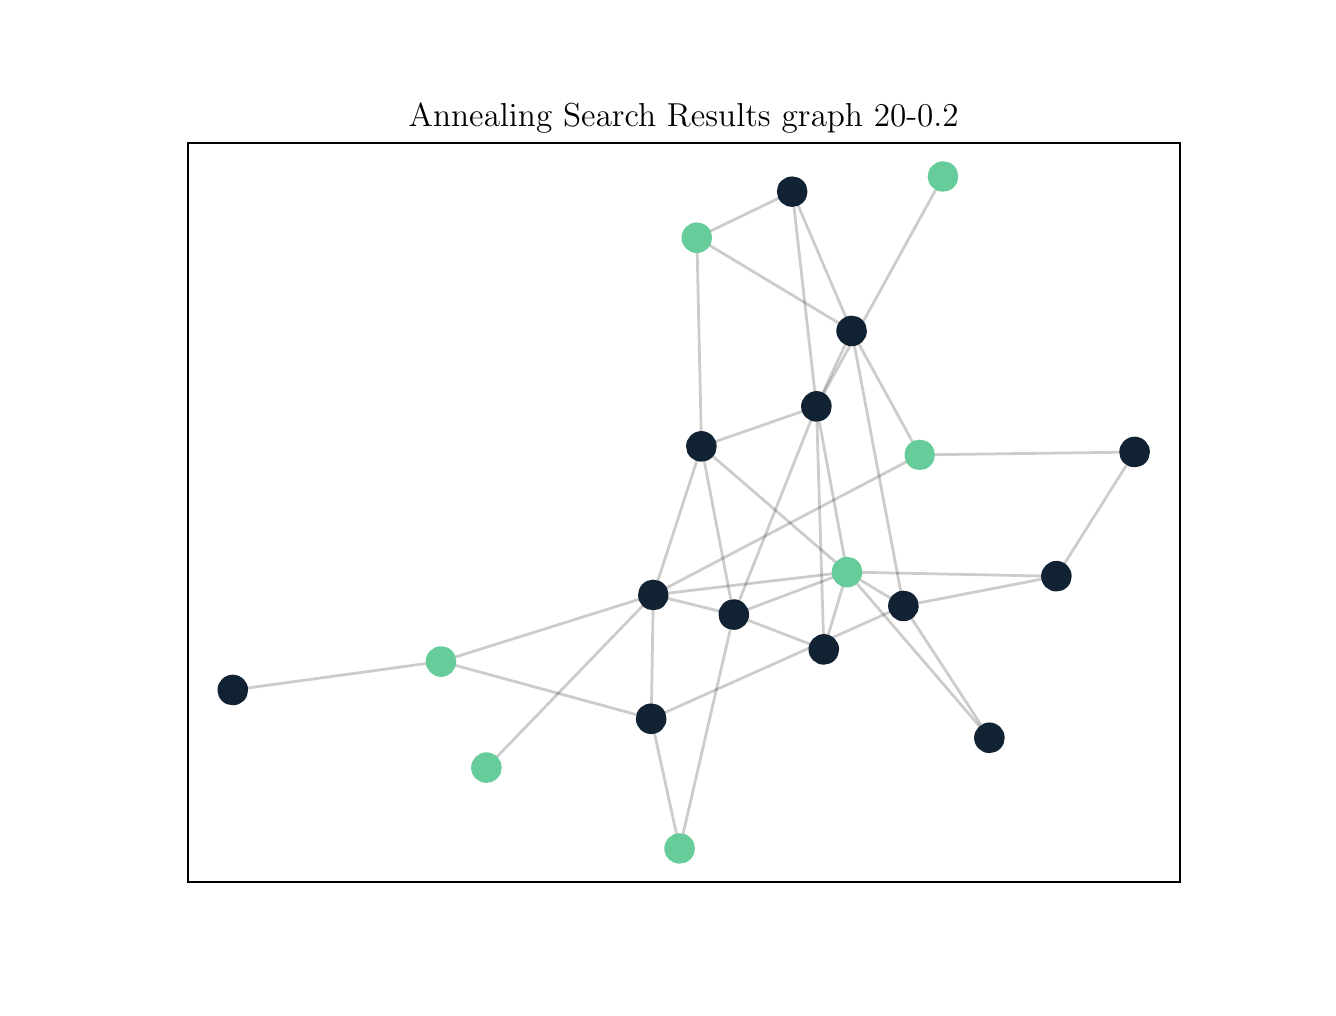 \begingroup%
\makeatletter%
\begin{pgfpicture}%
\pgfpathrectangle{\pgfpointorigin}{\pgfqpoint{6.4in}{4.8in}}%
\pgfusepath{use as bounding box, clip}%
\begin{pgfscope}%
\pgfsetbuttcap%
\pgfsetmiterjoin%
\definecolor{currentfill}{rgb}{1.0,1.0,1.0}%
\pgfsetfillcolor{currentfill}%
\pgfsetlinewidth{0.0pt}%
\definecolor{currentstroke}{rgb}{1.0,1.0,1.0}%
\pgfsetstrokecolor{currentstroke}%
\pgfsetdash{}{0pt}%
\pgfpathmoveto{\pgfqpoint{0.0in}{0.0in}}%
\pgfpathlineto{\pgfqpoint{6.4in}{0.0in}}%
\pgfpathlineto{\pgfqpoint{6.4in}{4.8in}}%
\pgfpathlineto{\pgfqpoint{0.0in}{4.8in}}%
\pgfpathclose%
\pgfusepath{fill}%
\end{pgfscope}%
\begin{pgfscope}%
\pgfsetbuttcap%
\pgfsetmiterjoin%
\definecolor{currentfill}{rgb}{1.0,1.0,1.0}%
\pgfsetfillcolor{currentfill}%
\pgfsetlinewidth{0.0pt}%
\definecolor{currentstroke}{rgb}{0.0,0.0,0.0}%
\pgfsetstrokecolor{currentstroke}%
\pgfsetstrokeopacity{0.0}%
\pgfsetdash{}{0pt}%
\pgfpathmoveto{\pgfqpoint{0.8in}{0.528in}}%
\pgfpathlineto{\pgfqpoint{5.76in}{0.528in}}%
\pgfpathlineto{\pgfqpoint{5.76in}{4.224in}}%
\pgfpathlineto{\pgfqpoint{0.8in}{4.224in}}%
\pgfpathclose%
\pgfusepath{fill}%
\end{pgfscope}%
\begin{pgfscope}%
\pgfpathrectangle{\pgfqpoint{0.8in}{0.528in}}{\pgfqpoint{4.96in}{3.696in}}%
\pgfusepath{clip}%
\pgfsetbuttcap%
\pgfsetroundjoin%
\pgfsetlinewidth{1.004pt}%
\definecolor{currentstroke}{rgb}{0.0,0.0,0.0}%
\pgfsetstrokecolor{currentstroke}%
\pgfsetstrokeopacity{0.2}%
\pgfsetdash{}{0pt}%
\pgfpathmoveto{\pgfqpoint{3.26in}{0.696in}}%
\pgfpathlineto{\pgfqpoint{3.53in}{1.865in}}%
\pgfusepath{stroke}%
\end{pgfscope}%
\begin{pgfscope}%
\pgfpathrectangle{\pgfqpoint{0.8in}{0.528in}}{\pgfqpoint{4.96in}{3.696in}}%
\pgfusepath{clip}%
\pgfsetbuttcap%
\pgfsetroundjoin%
\pgfsetlinewidth{1.004pt}%
\definecolor{currentstroke}{rgb}{0.0,0.0,0.0}%
\pgfsetstrokecolor{currentstroke}%
\pgfsetstrokeopacity{0.2}%
\pgfsetdash{}{0pt}%
\pgfpathmoveto{\pgfqpoint{3.26in}{0.696in}}%
\pgfpathlineto{\pgfqpoint{3.118in}{1.345in}}%
\pgfusepath{stroke}%
\end{pgfscope}%
\begin{pgfscope}%
\pgfpathrectangle{\pgfqpoint{0.8in}{0.528in}}{\pgfqpoint{4.96in}{3.696in}}%
\pgfusepath{clip}%
\pgfsetbuttcap%
\pgfsetroundjoin%
\pgfsetlinewidth{1.004pt}%
\definecolor{currentstroke}{rgb}{0.0,0.0,0.0}%
\pgfsetstrokecolor{currentstroke}%
\pgfsetstrokeopacity{0.2}%
\pgfsetdash{}{0pt}%
\pgfpathmoveto{\pgfqpoint{2.294in}{1.1in}}%
\pgfpathlineto{\pgfqpoint{3.128in}{1.964in}}%
\pgfusepath{stroke}%
\end{pgfscope}%
\begin{pgfscope}%
\pgfpathrectangle{\pgfqpoint{0.8in}{0.528in}}{\pgfqpoint{4.96in}{3.696in}}%
\pgfusepath{clip}%
\pgfsetbuttcap%
\pgfsetroundjoin%
\pgfsetlinewidth{1.004pt}%
\definecolor{currentstroke}{rgb}{0.0,0.0,0.0}%
\pgfsetstrokecolor{currentstroke}%
\pgfsetstrokeopacity{0.2}%
\pgfsetdash{}{0pt}%
\pgfpathmoveto{\pgfqpoint{4.379in}{1.909in}}%
\pgfpathlineto{\pgfqpoint{4.12in}{3.284in}}%
\pgfusepath{stroke}%
\end{pgfscope}%
\begin{pgfscope}%
\pgfpathrectangle{\pgfqpoint{0.8in}{0.528in}}{\pgfqpoint{4.96in}{3.696in}}%
\pgfusepath{clip}%
\pgfsetbuttcap%
\pgfsetroundjoin%
\pgfsetlinewidth{1.004pt}%
\definecolor{currentstroke}{rgb}{0.0,0.0,0.0}%
\pgfsetstrokecolor{currentstroke}%
\pgfsetstrokeopacity{0.2}%
\pgfsetdash{}{0pt}%
\pgfpathmoveto{\pgfqpoint{4.379in}{1.909in}}%
\pgfpathlineto{\pgfqpoint{4.809in}{1.249in}}%
\pgfusepath{stroke}%
\end{pgfscope}%
\begin{pgfscope}%
\pgfpathrectangle{\pgfqpoint{0.8in}{0.528in}}{\pgfqpoint{4.96in}{3.696in}}%
\pgfusepath{clip}%
\pgfsetbuttcap%
\pgfsetroundjoin%
\pgfsetlinewidth{1.004pt}%
\definecolor{currentstroke}{rgb}{0.0,0.0,0.0}%
\pgfsetstrokecolor{currentstroke}%
\pgfsetstrokeopacity{0.2}%
\pgfsetdash{}{0pt}%
\pgfpathmoveto{\pgfqpoint{4.379in}{1.909in}}%
\pgfpathlineto{\pgfqpoint{4.097in}{2.078in}}%
\pgfusepath{stroke}%
\end{pgfscope}%
\begin{pgfscope}%
\pgfpathrectangle{\pgfqpoint{0.8in}{0.528in}}{\pgfqpoint{4.96in}{3.696in}}%
\pgfusepath{clip}%
\pgfsetbuttcap%
\pgfsetroundjoin%
\pgfsetlinewidth{1.004pt}%
\definecolor{currentstroke}{rgb}{0.0,0.0,0.0}%
\pgfsetstrokecolor{currentstroke}%
\pgfsetstrokeopacity{0.2}%
\pgfsetdash{}{0pt}%
\pgfpathmoveto{\pgfqpoint{4.379in}{1.909in}}%
\pgfpathlineto{\pgfqpoint{3.118in}{1.345in}}%
\pgfusepath{stroke}%
\end{pgfscope}%
\begin{pgfscope}%
\pgfpathrectangle{\pgfqpoint{0.8in}{0.528in}}{\pgfqpoint{4.96in}{3.696in}}%
\pgfusepath{clip}%
\pgfsetbuttcap%
\pgfsetroundjoin%
\pgfsetlinewidth{1.004pt}%
\definecolor{currentstroke}{rgb}{0.0,0.0,0.0}%
\pgfsetstrokecolor{currentstroke}%
\pgfsetstrokeopacity{0.2}%
\pgfsetdash{}{0pt}%
\pgfpathmoveto{\pgfqpoint{4.379in}{1.909in}}%
\pgfpathlineto{\pgfqpoint{5.144in}{2.057in}}%
\pgfusepath{stroke}%
\end{pgfscope}%
\begin{pgfscope}%
\pgfpathrectangle{\pgfqpoint{0.8in}{0.528in}}{\pgfqpoint{4.96in}{3.696in}}%
\pgfusepath{clip}%
\pgfsetbuttcap%
\pgfsetroundjoin%
\pgfsetlinewidth{1.004pt}%
\definecolor{currentstroke}{rgb}{0.0,0.0,0.0}%
\pgfsetstrokecolor{currentstroke}%
\pgfsetstrokeopacity{0.2}%
\pgfsetdash{}{0pt}%
\pgfpathmoveto{\pgfqpoint{3.981in}{1.691in}}%
\pgfpathlineto{\pgfqpoint{3.944in}{2.906in}}%
\pgfusepath{stroke}%
\end{pgfscope}%
\begin{pgfscope}%
\pgfpathrectangle{\pgfqpoint{0.8in}{0.528in}}{\pgfqpoint{4.96in}{3.696in}}%
\pgfusepath{clip}%
\pgfsetbuttcap%
\pgfsetroundjoin%
\pgfsetlinewidth{1.004pt}%
\definecolor{currentstroke}{rgb}{0.0,0.0,0.0}%
\pgfsetstrokecolor{currentstroke}%
\pgfsetstrokeopacity{0.2}%
\pgfsetdash{}{0pt}%
\pgfpathmoveto{\pgfqpoint{3.981in}{1.691in}}%
\pgfpathlineto{\pgfqpoint{3.53in}{1.865in}}%
\pgfusepath{stroke}%
\end{pgfscope}%
\begin{pgfscope}%
\pgfpathrectangle{\pgfqpoint{0.8in}{0.528in}}{\pgfqpoint{4.96in}{3.696in}}%
\pgfusepath{clip}%
\pgfsetbuttcap%
\pgfsetroundjoin%
\pgfsetlinewidth{1.004pt}%
\definecolor{currentstroke}{rgb}{0.0,0.0,0.0}%
\pgfsetstrokecolor{currentstroke}%
\pgfsetstrokeopacity{0.2}%
\pgfsetdash{}{0pt}%
\pgfpathmoveto{\pgfqpoint{3.981in}{1.691in}}%
\pgfpathlineto{\pgfqpoint{4.097in}{2.078in}}%
\pgfusepath{stroke}%
\end{pgfscope}%
\begin{pgfscope}%
\pgfpathrectangle{\pgfqpoint{0.8in}{0.528in}}{\pgfqpoint{4.96in}{3.696in}}%
\pgfusepath{clip}%
\pgfsetbuttcap%
\pgfsetroundjoin%
\pgfsetlinewidth{1.004pt}%
\definecolor{currentstroke}{rgb}{0.0,0.0,0.0}%
\pgfsetstrokecolor{currentstroke}%
\pgfsetstrokeopacity{0.2}%
\pgfsetdash{}{0pt}%
\pgfpathmoveto{\pgfqpoint{4.577in}{4.056in}}%
\pgfpathlineto{\pgfqpoint{3.944in}{2.906in}}%
\pgfusepath{stroke}%
\end{pgfscope}%
\begin{pgfscope}%
\pgfpathrectangle{\pgfqpoint{0.8in}{0.528in}}{\pgfqpoint{4.96in}{3.696in}}%
\pgfusepath{clip}%
\pgfsetbuttcap%
\pgfsetroundjoin%
\pgfsetlinewidth{1.004pt}%
\definecolor{currentstroke}{rgb}{0.0,0.0,0.0}%
\pgfsetstrokecolor{currentstroke}%
\pgfsetstrokeopacity{0.2}%
\pgfsetdash{}{0pt}%
\pgfpathmoveto{\pgfqpoint{4.46in}{2.664in}}%
\pgfpathlineto{\pgfqpoint{5.535in}{2.678in}}%
\pgfusepath{stroke}%
\end{pgfscope}%
\begin{pgfscope}%
\pgfpathrectangle{\pgfqpoint{0.8in}{0.528in}}{\pgfqpoint{4.96in}{3.696in}}%
\pgfusepath{clip}%
\pgfsetbuttcap%
\pgfsetroundjoin%
\pgfsetlinewidth{1.004pt}%
\definecolor{currentstroke}{rgb}{0.0,0.0,0.0}%
\pgfsetstrokecolor{currentstroke}%
\pgfsetstrokeopacity{0.2}%
\pgfsetdash{}{0pt}%
\pgfpathmoveto{\pgfqpoint{4.46in}{2.664in}}%
\pgfpathlineto{\pgfqpoint{4.12in}{3.284in}}%
\pgfusepath{stroke}%
\end{pgfscope}%
\begin{pgfscope}%
\pgfpathrectangle{\pgfqpoint{0.8in}{0.528in}}{\pgfqpoint{4.96in}{3.696in}}%
\pgfusepath{clip}%
\pgfsetbuttcap%
\pgfsetroundjoin%
\pgfsetlinewidth{1.004pt}%
\definecolor{currentstroke}{rgb}{0.0,0.0,0.0}%
\pgfsetstrokecolor{currentstroke}%
\pgfsetstrokeopacity{0.2}%
\pgfsetdash{}{0pt}%
\pgfpathmoveto{\pgfqpoint{4.46in}{2.664in}}%
\pgfpathlineto{\pgfqpoint{3.128in}{1.964in}}%
\pgfusepath{stroke}%
\end{pgfscope}%
\begin{pgfscope}%
\pgfpathrectangle{\pgfqpoint{0.8in}{0.528in}}{\pgfqpoint{4.96in}{3.696in}}%
\pgfusepath{clip}%
\pgfsetbuttcap%
\pgfsetroundjoin%
\pgfsetlinewidth{1.004pt}%
\definecolor{currentstroke}{rgb}{0.0,0.0,0.0}%
\pgfsetstrokecolor{currentstroke}%
\pgfsetstrokeopacity{0.2}%
\pgfsetdash{}{0pt}%
\pgfpathmoveto{\pgfqpoint{3.944in}{2.906in}}%
\pgfpathlineto{\pgfqpoint{3.53in}{1.865in}}%
\pgfusepath{stroke}%
\end{pgfscope}%
\begin{pgfscope}%
\pgfpathrectangle{\pgfqpoint{0.8in}{0.528in}}{\pgfqpoint{4.96in}{3.696in}}%
\pgfusepath{clip}%
\pgfsetbuttcap%
\pgfsetroundjoin%
\pgfsetlinewidth{1.004pt}%
\definecolor{currentstroke}{rgb}{0.0,0.0,0.0}%
\pgfsetstrokecolor{currentstroke}%
\pgfsetstrokeopacity{0.2}%
\pgfsetdash{}{0pt}%
\pgfpathmoveto{\pgfqpoint{3.944in}{2.906in}}%
\pgfpathlineto{\pgfqpoint{3.369in}{2.706in}}%
\pgfusepath{stroke}%
\end{pgfscope}%
\begin{pgfscope}%
\pgfpathrectangle{\pgfqpoint{0.8in}{0.528in}}{\pgfqpoint{4.96in}{3.696in}}%
\pgfusepath{clip}%
\pgfsetbuttcap%
\pgfsetroundjoin%
\pgfsetlinewidth{1.004pt}%
\definecolor{currentstroke}{rgb}{0.0,0.0,0.0}%
\pgfsetstrokecolor{currentstroke}%
\pgfsetstrokeopacity{0.2}%
\pgfsetdash{}{0pt}%
\pgfpathmoveto{\pgfqpoint{3.944in}{2.906in}}%
\pgfpathlineto{\pgfqpoint{4.12in}{3.284in}}%
\pgfusepath{stroke}%
\end{pgfscope}%
\begin{pgfscope}%
\pgfpathrectangle{\pgfqpoint{0.8in}{0.528in}}{\pgfqpoint{4.96in}{3.696in}}%
\pgfusepath{clip}%
\pgfsetbuttcap%
\pgfsetroundjoin%
\pgfsetlinewidth{1.004pt}%
\definecolor{currentstroke}{rgb}{0.0,0.0,0.0}%
\pgfsetstrokecolor{currentstroke}%
\pgfsetstrokeopacity{0.2}%
\pgfsetdash{}{0pt}%
\pgfpathmoveto{\pgfqpoint{3.944in}{2.906in}}%
\pgfpathlineto{\pgfqpoint{3.823in}{3.98in}}%
\pgfusepath{stroke}%
\end{pgfscope}%
\begin{pgfscope}%
\pgfpathrectangle{\pgfqpoint{0.8in}{0.528in}}{\pgfqpoint{4.96in}{3.696in}}%
\pgfusepath{clip}%
\pgfsetbuttcap%
\pgfsetroundjoin%
\pgfsetlinewidth{1.004pt}%
\definecolor{currentstroke}{rgb}{0.0,0.0,0.0}%
\pgfsetstrokecolor{currentstroke}%
\pgfsetstrokeopacity{0.2}%
\pgfsetdash{}{0pt}%
\pgfpathmoveto{\pgfqpoint{3.944in}{2.906in}}%
\pgfpathlineto{\pgfqpoint{4.097in}{2.078in}}%
\pgfusepath{stroke}%
\end{pgfscope}%
\begin{pgfscope}%
\pgfpathrectangle{\pgfqpoint{0.8in}{0.528in}}{\pgfqpoint{4.96in}{3.696in}}%
\pgfusepath{clip}%
\pgfsetbuttcap%
\pgfsetroundjoin%
\pgfsetlinewidth{1.004pt}%
\definecolor{currentstroke}{rgb}{0.0,0.0,0.0}%
\pgfsetstrokecolor{currentstroke}%
\pgfsetstrokeopacity{0.2}%
\pgfsetdash{}{0pt}%
\pgfpathmoveto{\pgfqpoint{5.535in}{2.678in}}%
\pgfpathlineto{\pgfqpoint{5.144in}{2.057in}}%
\pgfusepath{stroke}%
\end{pgfscope}%
\begin{pgfscope}%
\pgfpathrectangle{\pgfqpoint{0.8in}{0.528in}}{\pgfqpoint{4.96in}{3.696in}}%
\pgfusepath{clip}%
\pgfsetbuttcap%
\pgfsetroundjoin%
\pgfsetlinewidth{1.004pt}%
\definecolor{currentstroke}{rgb}{0.0,0.0,0.0}%
\pgfsetstrokecolor{currentstroke}%
\pgfsetstrokeopacity{0.2}%
\pgfsetdash{}{0pt}%
\pgfpathmoveto{\pgfqpoint{3.346in}{3.75in}}%
\pgfpathlineto{\pgfqpoint{3.369in}{2.706in}}%
\pgfusepath{stroke}%
\end{pgfscope}%
\begin{pgfscope}%
\pgfpathrectangle{\pgfqpoint{0.8in}{0.528in}}{\pgfqpoint{4.96in}{3.696in}}%
\pgfusepath{clip}%
\pgfsetbuttcap%
\pgfsetroundjoin%
\pgfsetlinewidth{1.004pt}%
\definecolor{currentstroke}{rgb}{0.0,0.0,0.0}%
\pgfsetstrokecolor{currentstroke}%
\pgfsetstrokeopacity{0.2}%
\pgfsetdash{}{0pt}%
\pgfpathmoveto{\pgfqpoint{3.346in}{3.75in}}%
\pgfpathlineto{\pgfqpoint{4.12in}{3.284in}}%
\pgfusepath{stroke}%
\end{pgfscope}%
\begin{pgfscope}%
\pgfpathrectangle{\pgfqpoint{0.8in}{0.528in}}{\pgfqpoint{4.96in}{3.696in}}%
\pgfusepath{clip}%
\pgfsetbuttcap%
\pgfsetroundjoin%
\pgfsetlinewidth{1.004pt}%
\definecolor{currentstroke}{rgb}{0.0,0.0,0.0}%
\pgfsetstrokecolor{currentstroke}%
\pgfsetstrokeopacity{0.2}%
\pgfsetdash{}{0pt}%
\pgfpathmoveto{\pgfqpoint{3.346in}{3.75in}}%
\pgfpathlineto{\pgfqpoint{3.823in}{3.98in}}%
\pgfusepath{stroke}%
\end{pgfscope}%
\begin{pgfscope}%
\pgfpathrectangle{\pgfqpoint{0.8in}{0.528in}}{\pgfqpoint{4.96in}{3.696in}}%
\pgfusepath{clip}%
\pgfsetbuttcap%
\pgfsetroundjoin%
\pgfsetlinewidth{1.004pt}%
\definecolor{currentstroke}{rgb}{0.0,0.0,0.0}%
\pgfsetstrokecolor{currentstroke}%
\pgfsetstrokeopacity{0.2}%
\pgfsetdash{}{0pt}%
\pgfpathmoveto{\pgfqpoint{3.53in}{1.865in}}%
\pgfpathlineto{\pgfqpoint{3.369in}{2.706in}}%
\pgfusepath{stroke}%
\end{pgfscope}%
\begin{pgfscope}%
\pgfpathrectangle{\pgfqpoint{0.8in}{0.528in}}{\pgfqpoint{4.96in}{3.696in}}%
\pgfusepath{clip}%
\pgfsetbuttcap%
\pgfsetroundjoin%
\pgfsetlinewidth{1.004pt}%
\definecolor{currentstroke}{rgb}{0.0,0.0,0.0}%
\pgfsetstrokecolor{currentstroke}%
\pgfsetstrokeopacity{0.2}%
\pgfsetdash{}{0pt}%
\pgfpathmoveto{\pgfqpoint{3.53in}{1.865in}}%
\pgfpathlineto{\pgfqpoint{4.097in}{2.078in}}%
\pgfusepath{stroke}%
\end{pgfscope}%
\begin{pgfscope}%
\pgfpathrectangle{\pgfqpoint{0.8in}{0.528in}}{\pgfqpoint{4.96in}{3.696in}}%
\pgfusepath{clip}%
\pgfsetbuttcap%
\pgfsetroundjoin%
\pgfsetlinewidth{1.004pt}%
\definecolor{currentstroke}{rgb}{0.0,0.0,0.0}%
\pgfsetstrokecolor{currentstroke}%
\pgfsetstrokeopacity{0.2}%
\pgfsetdash{}{0pt}%
\pgfpathmoveto{\pgfqpoint{3.53in}{1.865in}}%
\pgfpathlineto{\pgfqpoint{3.128in}{1.964in}}%
\pgfusepath{stroke}%
\end{pgfscope}%
\begin{pgfscope}%
\pgfpathrectangle{\pgfqpoint{0.8in}{0.528in}}{\pgfqpoint{4.96in}{3.696in}}%
\pgfusepath{clip}%
\pgfsetbuttcap%
\pgfsetroundjoin%
\pgfsetlinewidth{1.004pt}%
\definecolor{currentstroke}{rgb}{0.0,0.0,0.0}%
\pgfsetstrokecolor{currentstroke}%
\pgfsetstrokeopacity{0.2}%
\pgfsetdash{}{0pt}%
\pgfpathmoveto{\pgfqpoint{3.369in}{2.706in}}%
\pgfpathlineto{\pgfqpoint{4.097in}{2.078in}}%
\pgfusepath{stroke}%
\end{pgfscope}%
\begin{pgfscope}%
\pgfpathrectangle{\pgfqpoint{0.8in}{0.528in}}{\pgfqpoint{4.96in}{3.696in}}%
\pgfusepath{clip}%
\pgfsetbuttcap%
\pgfsetroundjoin%
\pgfsetlinewidth{1.004pt}%
\definecolor{currentstroke}{rgb}{0.0,0.0,0.0}%
\pgfsetstrokecolor{currentstroke}%
\pgfsetstrokeopacity{0.2}%
\pgfsetdash{}{0pt}%
\pgfpathmoveto{\pgfqpoint{3.369in}{2.706in}}%
\pgfpathlineto{\pgfqpoint{3.128in}{1.964in}}%
\pgfusepath{stroke}%
\end{pgfscope}%
\begin{pgfscope}%
\pgfpathrectangle{\pgfqpoint{0.8in}{0.528in}}{\pgfqpoint{4.96in}{3.696in}}%
\pgfusepath{clip}%
\pgfsetbuttcap%
\pgfsetroundjoin%
\pgfsetlinewidth{1.004pt}%
\definecolor{currentstroke}{rgb}{0.0,0.0,0.0}%
\pgfsetstrokecolor{currentstroke}%
\pgfsetstrokeopacity{0.2}%
\pgfsetdash{}{0pt}%
\pgfpathmoveto{\pgfqpoint{4.12in}{3.284in}}%
\pgfpathlineto{\pgfqpoint{3.823in}{3.98in}}%
\pgfusepath{stroke}%
\end{pgfscope}%
\begin{pgfscope}%
\pgfpathrectangle{\pgfqpoint{0.8in}{0.528in}}{\pgfqpoint{4.96in}{3.696in}}%
\pgfusepath{clip}%
\pgfsetbuttcap%
\pgfsetroundjoin%
\pgfsetlinewidth{1.004pt}%
\definecolor{currentstroke}{rgb}{0.0,0.0,0.0}%
\pgfsetstrokecolor{currentstroke}%
\pgfsetstrokeopacity{0.2}%
\pgfsetdash{}{0pt}%
\pgfpathmoveto{\pgfqpoint{1.025in}{1.488in}}%
\pgfpathlineto{\pgfqpoint{2.067in}{1.631in}}%
\pgfusepath{stroke}%
\end{pgfscope}%
\begin{pgfscope}%
\pgfpathrectangle{\pgfqpoint{0.8in}{0.528in}}{\pgfqpoint{4.96in}{3.696in}}%
\pgfusepath{clip}%
\pgfsetbuttcap%
\pgfsetroundjoin%
\pgfsetlinewidth{1.004pt}%
\definecolor{currentstroke}{rgb}{0.0,0.0,0.0}%
\pgfsetstrokecolor{currentstroke}%
\pgfsetstrokeopacity{0.2}%
\pgfsetdash{}{0pt}%
\pgfpathmoveto{\pgfqpoint{4.809in}{1.249in}}%
\pgfpathlineto{\pgfqpoint{4.097in}{2.078in}}%
\pgfusepath{stroke}%
\end{pgfscope}%
\begin{pgfscope}%
\pgfpathrectangle{\pgfqpoint{0.8in}{0.528in}}{\pgfqpoint{4.96in}{3.696in}}%
\pgfusepath{clip}%
\pgfsetbuttcap%
\pgfsetroundjoin%
\pgfsetlinewidth{1.004pt}%
\definecolor{currentstroke}{rgb}{0.0,0.0,0.0}%
\pgfsetstrokecolor{currentstroke}%
\pgfsetstrokeopacity{0.2}%
\pgfsetdash{}{0pt}%
\pgfpathmoveto{\pgfqpoint{4.097in}{2.078in}}%
\pgfpathlineto{\pgfqpoint{5.144in}{2.057in}}%
\pgfusepath{stroke}%
\end{pgfscope}%
\begin{pgfscope}%
\pgfpathrectangle{\pgfqpoint{0.8in}{0.528in}}{\pgfqpoint{4.96in}{3.696in}}%
\pgfusepath{clip}%
\pgfsetbuttcap%
\pgfsetroundjoin%
\pgfsetlinewidth{1.004pt}%
\definecolor{currentstroke}{rgb}{0.0,0.0,0.0}%
\pgfsetstrokecolor{currentstroke}%
\pgfsetstrokeopacity{0.2}%
\pgfsetdash{}{0pt}%
\pgfpathmoveto{\pgfqpoint{4.097in}{2.078in}}%
\pgfpathlineto{\pgfqpoint{3.128in}{1.964in}}%
\pgfusepath{stroke}%
\end{pgfscope}%
\begin{pgfscope}%
\pgfpathrectangle{\pgfqpoint{0.8in}{0.528in}}{\pgfqpoint{4.96in}{3.696in}}%
\pgfusepath{clip}%
\pgfsetbuttcap%
\pgfsetroundjoin%
\pgfsetlinewidth{1.004pt}%
\definecolor{currentstroke}{rgb}{0.0,0.0,0.0}%
\pgfsetstrokecolor{currentstroke}%
\pgfsetstrokeopacity{0.2}%
\pgfsetdash{}{0pt}%
\pgfpathmoveto{\pgfqpoint{2.067in}{1.631in}}%
\pgfpathlineto{\pgfqpoint{3.118in}{1.345in}}%
\pgfusepath{stroke}%
\end{pgfscope}%
\begin{pgfscope}%
\pgfpathrectangle{\pgfqpoint{0.8in}{0.528in}}{\pgfqpoint{4.96in}{3.696in}}%
\pgfusepath{clip}%
\pgfsetbuttcap%
\pgfsetroundjoin%
\pgfsetlinewidth{1.004pt}%
\definecolor{currentstroke}{rgb}{0.0,0.0,0.0}%
\pgfsetstrokecolor{currentstroke}%
\pgfsetstrokeopacity{0.2}%
\pgfsetdash{}{0pt}%
\pgfpathmoveto{\pgfqpoint{2.067in}{1.631in}}%
\pgfpathlineto{\pgfqpoint{3.128in}{1.964in}}%
\pgfusepath{stroke}%
\end{pgfscope}%
\begin{pgfscope}%
\pgfpathrectangle{\pgfqpoint{0.8in}{0.528in}}{\pgfqpoint{4.96in}{3.696in}}%
\pgfusepath{clip}%
\pgfsetbuttcap%
\pgfsetroundjoin%
\pgfsetlinewidth{1.004pt}%
\definecolor{currentstroke}{rgb}{0.0,0.0,0.0}%
\pgfsetstrokecolor{currentstroke}%
\pgfsetstrokeopacity{0.2}%
\pgfsetdash{}{0pt}%
\pgfpathmoveto{\pgfqpoint{3.118in}{1.345in}}%
\pgfpathlineto{\pgfqpoint{3.128in}{1.964in}}%
\pgfusepath{stroke}%
\end{pgfscope}%
\begin{pgfscope}%
\pgfpathrectangle{\pgfqpoint{0.8in}{0.528in}}{\pgfqpoint{4.96in}{3.696in}}%
\pgfusepath{clip}%
\pgfsetbuttcap%
\pgfsetroundjoin%
\definecolor{currentfill}{rgb}{0.4,0.8,0.6}%
\pgfsetfillcolor{currentfill}%
\pgfsetlinewidth{1.004pt}%
\definecolor{currentstroke}{rgb}{0.4,0.8,0.6}%
\pgfsetstrokecolor{currentstroke}%
\pgfsetdash{}{0pt}%
\pgfpathmoveto{\pgfqpoint{3.26in}{0.627in}}%
\pgfpathcurveto{\pgfqpoint{3.278in}{0.627in}}{\pgfqpoint{3.296in}{0.634in}}{\pgfqpoint{3.309in}{0.647in}}%
\pgfpathcurveto{\pgfqpoint{3.322in}{0.66in}}{\pgfqpoint{3.329in}{0.678in}}{\pgfqpoint{3.329in}{0.696in}}%
\pgfpathcurveto{\pgfqpoint{3.329in}{0.714in}}{\pgfqpoint{3.322in}{0.732in}}{\pgfqpoint{3.309in}{0.745in}}%
\pgfpathcurveto{\pgfqpoint{3.296in}{0.758in}}{\pgfqpoint{3.278in}{0.765in}}{\pgfqpoint{3.26in}{0.765in}}%
\pgfpathcurveto{\pgfqpoint{3.241in}{0.765in}}{\pgfqpoint{3.224in}{0.758in}}{\pgfqpoint{3.211in}{0.745in}}%
\pgfpathcurveto{\pgfqpoint{3.198in}{0.732in}}{\pgfqpoint{3.19in}{0.714in}}{\pgfqpoint{3.19in}{0.696in}}%
\pgfpathcurveto{\pgfqpoint{3.19in}{0.678in}}{\pgfqpoint{3.198in}{0.66in}}{\pgfqpoint{3.211in}{0.647in}}%
\pgfpathcurveto{\pgfqpoint{3.224in}{0.634in}}{\pgfqpoint{3.241in}{0.627in}}{\pgfqpoint{3.26in}{0.627in}}%
\pgfpathclose%
\pgfusepath{stroke,fill}%
\end{pgfscope}%
\begin{pgfscope}%
\pgfpathrectangle{\pgfqpoint{0.8in}{0.528in}}{\pgfqpoint{4.96in}{3.696in}}%
\pgfusepath{clip}%
\pgfsetbuttcap%
\pgfsetroundjoin%
\definecolor{currentfill}{rgb}{0.4,0.8,0.6}%
\pgfsetfillcolor{currentfill}%
\pgfsetlinewidth{1.004pt}%
\definecolor{currentstroke}{rgb}{0.4,0.8,0.6}%
\pgfsetstrokecolor{currentstroke}%
\pgfsetdash{}{0pt}%
\pgfpathmoveto{\pgfqpoint{2.294in}{1.031in}}%
\pgfpathcurveto{\pgfqpoint{2.312in}{1.031in}}{\pgfqpoint{2.33in}{1.038in}}{\pgfqpoint{2.343in}{1.051in}}%
\pgfpathcurveto{\pgfqpoint{2.356in}{1.064in}}{\pgfqpoint{2.363in}{1.082in}}{\pgfqpoint{2.363in}{1.1in}}%
\pgfpathcurveto{\pgfqpoint{2.363in}{1.119in}}{\pgfqpoint{2.356in}{1.136in}}{\pgfqpoint{2.343in}{1.149in}}%
\pgfpathcurveto{\pgfqpoint{2.33in}{1.162in}}{\pgfqpoint{2.312in}{1.17in}}{\pgfqpoint{2.294in}{1.17in}}%
\pgfpathcurveto{\pgfqpoint{2.275in}{1.17in}}{\pgfqpoint{2.258in}{1.162in}}{\pgfqpoint{2.245in}{1.149in}}%
\pgfpathcurveto{\pgfqpoint{2.232in}{1.136in}}{\pgfqpoint{2.224in}{1.119in}}{\pgfqpoint{2.224in}{1.1in}}%
\pgfpathcurveto{\pgfqpoint{2.224in}{1.082in}}{\pgfqpoint{2.232in}{1.064in}}{\pgfqpoint{2.245in}{1.051in}}%
\pgfpathcurveto{\pgfqpoint{2.258in}{1.038in}}{\pgfqpoint{2.275in}{1.031in}}{\pgfqpoint{2.294in}{1.031in}}%
\pgfpathclose%
\pgfusepath{stroke,fill}%
\end{pgfscope}%
\begin{pgfscope}%
\pgfpathrectangle{\pgfqpoint{0.8in}{0.528in}}{\pgfqpoint{4.96in}{3.696in}}%
\pgfusepath{clip}%
\pgfsetbuttcap%
\pgfsetroundjoin%
\definecolor{currentfill}{rgb}{0.067,0.133,0.2}%
\pgfsetfillcolor{currentfill}%
\pgfsetlinewidth{1.004pt}%
\definecolor{currentstroke}{rgb}{0.067,0.133,0.2}%
\pgfsetstrokecolor{currentstroke}%
\pgfsetdash{}{0pt}%
\pgfpathmoveto{\pgfqpoint{4.379in}{1.839in}}%
\pgfpathcurveto{\pgfqpoint{4.397in}{1.839in}}{\pgfqpoint{4.415in}{1.847in}}{\pgfqpoint{4.428in}{1.86in}}%
\pgfpathcurveto{\pgfqpoint{4.441in}{1.873in}}{\pgfqpoint{4.448in}{1.89in}}{\pgfqpoint{4.448in}{1.909in}}%
\pgfpathcurveto{\pgfqpoint{4.448in}{1.927in}}{\pgfqpoint{4.441in}{1.945in}}{\pgfqpoint{4.428in}{1.958in}}%
\pgfpathcurveto{\pgfqpoint{4.415in}{1.971in}}{\pgfqpoint{4.397in}{1.978in}}{\pgfqpoint{4.379in}{1.978in}}%
\pgfpathcurveto{\pgfqpoint{4.36in}{1.978in}}{\pgfqpoint{4.343in}{1.971in}}{\pgfqpoint{4.33in}{1.958in}}%
\pgfpathcurveto{\pgfqpoint{4.317in}{1.945in}}{\pgfqpoint{4.309in}{1.927in}}{\pgfqpoint{4.309in}{1.909in}}%
\pgfpathcurveto{\pgfqpoint{4.309in}{1.89in}}{\pgfqpoint{4.317in}{1.873in}}{\pgfqpoint{4.33in}{1.86in}}%
\pgfpathcurveto{\pgfqpoint{4.343in}{1.847in}}{\pgfqpoint{4.36in}{1.839in}}{\pgfqpoint{4.379in}{1.839in}}%
\pgfpathclose%
\pgfusepath{stroke,fill}%
\end{pgfscope}%
\begin{pgfscope}%
\pgfpathrectangle{\pgfqpoint{0.8in}{0.528in}}{\pgfqpoint{4.96in}{3.696in}}%
\pgfusepath{clip}%
\pgfsetbuttcap%
\pgfsetroundjoin%
\definecolor{currentfill}{rgb}{0.067,0.133,0.2}%
\pgfsetfillcolor{currentfill}%
\pgfsetlinewidth{1.004pt}%
\definecolor{currentstroke}{rgb}{0.067,0.133,0.2}%
\pgfsetstrokecolor{currentstroke}%
\pgfsetdash{}{0pt}%
\pgfpathmoveto{\pgfqpoint{3.981in}{1.622in}}%
\pgfpathcurveto{\pgfqpoint{3.999in}{1.622in}}{\pgfqpoint{4.017in}{1.629in}}{\pgfqpoint{4.03in}{1.642in}}%
\pgfpathcurveto{\pgfqpoint{4.043in}{1.655in}}{\pgfqpoint{4.05in}{1.673in}}{\pgfqpoint{4.05in}{1.691in}}%
\pgfpathcurveto{\pgfqpoint{4.05in}{1.71in}}{\pgfqpoint{4.043in}{1.727in}}{\pgfqpoint{4.03in}{1.74in}}%
\pgfpathcurveto{\pgfqpoint{4.017in}{1.753in}}{\pgfqpoint{3.999in}{1.761in}}{\pgfqpoint{3.981in}{1.761in}}%
\pgfpathcurveto{\pgfqpoint{3.962in}{1.761in}}{\pgfqpoint{3.945in}{1.753in}}{\pgfqpoint{3.932in}{1.74in}}%
\pgfpathcurveto{\pgfqpoint{3.919in}{1.727in}}{\pgfqpoint{3.911in}{1.71in}}{\pgfqpoint{3.911in}{1.691in}}%
\pgfpathcurveto{\pgfqpoint{3.911in}{1.673in}}{\pgfqpoint{3.919in}{1.655in}}{\pgfqpoint{3.932in}{1.642in}}%
\pgfpathcurveto{\pgfqpoint{3.945in}{1.629in}}{\pgfqpoint{3.962in}{1.622in}}{\pgfqpoint{3.981in}{1.622in}}%
\pgfpathclose%
\pgfusepath{stroke,fill}%
\end{pgfscope}%
\begin{pgfscope}%
\pgfpathrectangle{\pgfqpoint{0.8in}{0.528in}}{\pgfqpoint{4.96in}{3.696in}}%
\pgfusepath{clip}%
\pgfsetbuttcap%
\pgfsetroundjoin%
\definecolor{currentfill}{rgb}{0.4,0.8,0.6}%
\pgfsetfillcolor{currentfill}%
\pgfsetlinewidth{1.004pt}%
\definecolor{currentstroke}{rgb}{0.4,0.8,0.6}%
\pgfsetstrokecolor{currentstroke}%
\pgfsetdash{}{0pt}%
\pgfpathmoveto{\pgfqpoint{4.577in}{3.987in}}%
\pgfpathcurveto{\pgfqpoint{4.595in}{3.987in}}{\pgfqpoint{4.613in}{3.994in}}{\pgfqpoint{4.626in}{4.007in}}%
\pgfpathcurveto{\pgfqpoint{4.639in}{4.02in}}{\pgfqpoint{4.646in}{4.038in}}{\pgfqpoint{4.646in}{4.056in}}%
\pgfpathcurveto{\pgfqpoint{4.646in}{4.074in}}{\pgfqpoint{4.639in}{4.092in}}{\pgfqpoint{4.626in}{4.105in}}%
\pgfpathcurveto{\pgfqpoint{4.613in}{4.118in}}{\pgfqpoint{4.595in}{4.125in}}{\pgfqpoint{4.577in}{4.125in}}%
\pgfpathcurveto{\pgfqpoint{4.558in}{4.125in}}{\pgfqpoint{4.541in}{4.118in}}{\pgfqpoint{4.528in}{4.105in}}%
\pgfpathcurveto{\pgfqpoint{4.514in}{4.092in}}{\pgfqpoint{4.507in}{4.074in}}{\pgfqpoint{4.507in}{4.056in}}%
\pgfpathcurveto{\pgfqpoint{4.507in}{4.038in}}{\pgfqpoint{4.514in}{4.02in}}{\pgfqpoint{4.528in}{4.007in}}%
\pgfpathcurveto{\pgfqpoint{4.541in}{3.994in}}{\pgfqpoint{4.558in}{3.987in}}{\pgfqpoint{4.577in}{3.987in}}%
\pgfpathclose%
\pgfusepath{stroke,fill}%
\end{pgfscope}%
\begin{pgfscope}%
\pgfpathrectangle{\pgfqpoint{0.8in}{0.528in}}{\pgfqpoint{4.96in}{3.696in}}%
\pgfusepath{clip}%
\pgfsetbuttcap%
\pgfsetroundjoin%
\definecolor{currentfill}{rgb}{0.4,0.8,0.6}%
\pgfsetfillcolor{currentfill}%
\pgfsetlinewidth{1.004pt}%
\definecolor{currentstroke}{rgb}{0.4,0.8,0.6}%
\pgfsetstrokecolor{currentstroke}%
\pgfsetdash{}{0pt}%
\pgfpathmoveto{\pgfqpoint{4.46in}{2.595in}}%
\pgfpathcurveto{\pgfqpoint{4.478in}{2.595in}}{\pgfqpoint{4.496in}{2.602in}}{\pgfqpoint{4.509in}{2.615in}}%
\pgfpathcurveto{\pgfqpoint{4.522in}{2.628in}}{\pgfqpoint{4.529in}{2.646in}}{\pgfqpoint{4.529in}{2.664in}}%
\pgfpathcurveto{\pgfqpoint{4.529in}{2.682in}}{\pgfqpoint{4.522in}{2.7in}}{\pgfqpoint{4.509in}{2.713in}}%
\pgfpathcurveto{\pgfqpoint{4.496in}{2.726in}}{\pgfqpoint{4.478in}{2.733in}}{\pgfqpoint{4.46in}{2.733in}}%
\pgfpathcurveto{\pgfqpoint{4.442in}{2.733in}}{\pgfqpoint{4.424in}{2.726in}}{\pgfqpoint{4.411in}{2.713in}}%
\pgfpathcurveto{\pgfqpoint{4.398in}{2.7in}}{\pgfqpoint{4.391in}{2.682in}}{\pgfqpoint{4.391in}{2.664in}}%
\pgfpathcurveto{\pgfqpoint{4.391in}{2.646in}}{\pgfqpoint{4.398in}{2.628in}}{\pgfqpoint{4.411in}{2.615in}}%
\pgfpathcurveto{\pgfqpoint{4.424in}{2.602in}}{\pgfqpoint{4.442in}{2.595in}}{\pgfqpoint{4.46in}{2.595in}}%
\pgfpathclose%
\pgfusepath{stroke,fill}%
\end{pgfscope}%
\begin{pgfscope}%
\pgfpathrectangle{\pgfqpoint{0.8in}{0.528in}}{\pgfqpoint{4.96in}{3.696in}}%
\pgfusepath{clip}%
\pgfsetbuttcap%
\pgfsetroundjoin%
\definecolor{currentfill}{rgb}{0.067,0.133,0.2}%
\pgfsetfillcolor{currentfill}%
\pgfsetlinewidth{1.004pt}%
\definecolor{currentstroke}{rgb}{0.067,0.133,0.2}%
\pgfsetstrokecolor{currentstroke}%
\pgfsetdash{}{0pt}%
\pgfpathmoveto{\pgfqpoint{3.944in}{2.837in}}%
\pgfpathcurveto{\pgfqpoint{3.962in}{2.837in}}{\pgfqpoint{3.98in}{2.844in}}{\pgfqpoint{3.993in}{2.857in}}%
\pgfpathcurveto{\pgfqpoint{4.006in}{2.87in}}{\pgfqpoint{4.013in}{2.888in}}{\pgfqpoint{4.013in}{2.906in}}%
\pgfpathcurveto{\pgfqpoint{4.013in}{2.925in}}{\pgfqpoint{4.006in}{2.942in}}{\pgfqpoint{3.993in}{2.955in}}%
\pgfpathcurveto{\pgfqpoint{3.98in}{2.968in}}{\pgfqpoint{3.962in}{2.976in}}{\pgfqpoint{3.944in}{2.976in}}%
\pgfpathcurveto{\pgfqpoint{3.925in}{2.976in}}{\pgfqpoint{3.908in}{2.968in}}{\pgfqpoint{3.895in}{2.955in}}%
\pgfpathcurveto{\pgfqpoint{3.882in}{2.942in}}{\pgfqpoint{3.874in}{2.925in}}{\pgfqpoint{3.874in}{2.906in}}%
\pgfpathcurveto{\pgfqpoint{3.874in}{2.888in}}{\pgfqpoint{3.882in}{2.87in}}{\pgfqpoint{3.895in}{2.857in}}%
\pgfpathcurveto{\pgfqpoint{3.908in}{2.844in}}{\pgfqpoint{3.925in}{2.837in}}{\pgfqpoint{3.944in}{2.837in}}%
\pgfpathclose%
\pgfusepath{stroke,fill}%
\end{pgfscope}%
\begin{pgfscope}%
\pgfpathrectangle{\pgfqpoint{0.8in}{0.528in}}{\pgfqpoint{4.96in}{3.696in}}%
\pgfusepath{clip}%
\pgfsetbuttcap%
\pgfsetroundjoin%
\definecolor{currentfill}{rgb}{0.067,0.133,0.2}%
\pgfsetfillcolor{currentfill}%
\pgfsetlinewidth{1.004pt}%
\definecolor{currentstroke}{rgb}{0.067,0.133,0.2}%
\pgfsetstrokecolor{currentstroke}%
\pgfsetdash{}{0pt}%
\pgfpathmoveto{\pgfqpoint{5.535in}{2.609in}}%
\pgfpathcurveto{\pgfqpoint{5.553in}{2.609in}}{\pgfqpoint{5.571in}{2.616in}}{\pgfqpoint{5.584in}{2.629in}}%
\pgfpathcurveto{\pgfqpoint{5.597in}{2.642in}}{\pgfqpoint{5.604in}{2.66in}}{\pgfqpoint{5.604in}{2.678in}}%
\pgfpathcurveto{\pgfqpoint{5.604in}{2.697in}}{\pgfqpoint{5.597in}{2.714in}}{\pgfqpoint{5.584in}{2.727in}}%
\pgfpathcurveto{\pgfqpoint{5.571in}{2.74in}}{\pgfqpoint{5.553in}{2.748in}}{\pgfqpoint{5.535in}{2.748in}}%
\pgfpathcurveto{\pgfqpoint{5.516in}{2.748in}}{\pgfqpoint{5.498in}{2.74in}}{\pgfqpoint{5.485in}{2.727in}}%
\pgfpathcurveto{\pgfqpoint{5.472in}{2.714in}}{\pgfqpoint{5.465in}{2.697in}}{\pgfqpoint{5.465in}{2.678in}}%
\pgfpathcurveto{\pgfqpoint{5.465in}{2.66in}}{\pgfqpoint{5.472in}{2.642in}}{\pgfqpoint{5.485in}{2.629in}}%
\pgfpathcurveto{\pgfqpoint{5.498in}{2.616in}}{\pgfqpoint{5.516in}{2.609in}}{\pgfqpoint{5.535in}{2.609in}}%
\pgfpathclose%
\pgfusepath{stroke,fill}%
\end{pgfscope}%
\begin{pgfscope}%
\pgfpathrectangle{\pgfqpoint{0.8in}{0.528in}}{\pgfqpoint{4.96in}{3.696in}}%
\pgfusepath{clip}%
\pgfsetbuttcap%
\pgfsetroundjoin%
\definecolor{currentfill}{rgb}{0.4,0.8,0.6}%
\pgfsetfillcolor{currentfill}%
\pgfsetlinewidth{1.004pt}%
\definecolor{currentstroke}{rgb}{0.4,0.8,0.6}%
\pgfsetstrokecolor{currentstroke}%
\pgfsetdash{}{0pt}%
\pgfpathmoveto{\pgfqpoint{3.346in}{3.68in}}%
\pgfpathcurveto{\pgfqpoint{3.364in}{3.68in}}{\pgfqpoint{3.382in}{3.688in}}{\pgfqpoint{3.395in}{3.701in}}%
\pgfpathcurveto{\pgfqpoint{3.408in}{3.714in}}{\pgfqpoint{3.415in}{3.732in}}{\pgfqpoint{3.415in}{3.75in}}%
\pgfpathcurveto{\pgfqpoint{3.415in}{3.768in}}{\pgfqpoint{3.408in}{3.786in}}{\pgfqpoint{3.395in}{3.799in}}%
\pgfpathcurveto{\pgfqpoint{3.382in}{3.812in}}{\pgfqpoint{3.364in}{3.819in}}{\pgfqpoint{3.346in}{3.819in}}%
\pgfpathcurveto{\pgfqpoint{3.327in}{3.819in}}{\pgfqpoint{3.31in}{3.812in}}{\pgfqpoint{3.297in}{3.799in}}%
\pgfpathcurveto{\pgfqpoint{3.284in}{3.786in}}{\pgfqpoint{3.276in}{3.768in}}{\pgfqpoint{3.276in}{3.75in}}%
\pgfpathcurveto{\pgfqpoint{3.276in}{3.732in}}{\pgfqpoint{3.284in}{3.714in}}{\pgfqpoint{3.297in}{3.701in}}%
\pgfpathcurveto{\pgfqpoint{3.31in}{3.688in}}{\pgfqpoint{3.327in}{3.68in}}{\pgfqpoint{3.346in}{3.68in}}%
\pgfpathclose%
\pgfusepath{stroke,fill}%
\end{pgfscope}%
\begin{pgfscope}%
\pgfpathrectangle{\pgfqpoint{0.8in}{0.528in}}{\pgfqpoint{4.96in}{3.696in}}%
\pgfusepath{clip}%
\pgfsetbuttcap%
\pgfsetroundjoin%
\definecolor{currentfill}{rgb}{0.067,0.133,0.2}%
\pgfsetfillcolor{currentfill}%
\pgfsetlinewidth{1.004pt}%
\definecolor{currentstroke}{rgb}{0.067,0.133,0.2}%
\pgfsetstrokecolor{currentstroke}%
\pgfsetdash{}{0pt}%
\pgfpathmoveto{\pgfqpoint{3.53in}{1.796in}}%
\pgfpathcurveto{\pgfqpoint{3.549in}{1.796in}}{\pgfqpoint{3.566in}{1.803in}}{\pgfqpoint{3.579in}{1.816in}}%
\pgfpathcurveto{\pgfqpoint{3.592in}{1.829in}}{\pgfqpoint{3.6in}{1.847in}}{\pgfqpoint{3.6in}{1.865in}}%
\pgfpathcurveto{\pgfqpoint{3.6in}{1.884in}}{\pgfqpoint{3.592in}{1.901in}}{\pgfqpoint{3.579in}{1.914in}}%
\pgfpathcurveto{\pgfqpoint{3.566in}{1.928in}}{\pgfqpoint{3.549in}{1.935in}}{\pgfqpoint{3.53in}{1.935in}}%
\pgfpathcurveto{\pgfqpoint{3.512in}{1.935in}}{\pgfqpoint{3.494in}{1.928in}}{\pgfqpoint{3.481in}{1.914in}}%
\pgfpathcurveto{\pgfqpoint{3.468in}{1.901in}}{\pgfqpoint{3.461in}{1.884in}}{\pgfqpoint{3.461in}{1.865in}}%
\pgfpathcurveto{\pgfqpoint{3.461in}{1.847in}}{\pgfqpoint{3.468in}{1.829in}}{\pgfqpoint{3.481in}{1.816in}}%
\pgfpathcurveto{\pgfqpoint{3.494in}{1.803in}}{\pgfqpoint{3.512in}{1.796in}}{\pgfqpoint{3.53in}{1.796in}}%
\pgfpathclose%
\pgfusepath{stroke,fill}%
\end{pgfscope}%
\begin{pgfscope}%
\pgfpathrectangle{\pgfqpoint{0.8in}{0.528in}}{\pgfqpoint{4.96in}{3.696in}}%
\pgfusepath{clip}%
\pgfsetbuttcap%
\pgfsetroundjoin%
\definecolor{currentfill}{rgb}{0.067,0.133,0.2}%
\pgfsetfillcolor{currentfill}%
\pgfsetlinewidth{1.004pt}%
\definecolor{currentstroke}{rgb}{0.067,0.133,0.2}%
\pgfsetstrokecolor{currentstroke}%
\pgfsetdash{}{0pt}%
\pgfpathmoveto{\pgfqpoint{3.369in}{2.637in}}%
\pgfpathcurveto{\pgfqpoint{3.387in}{2.637in}}{\pgfqpoint{3.405in}{2.644in}}{\pgfqpoint{3.418in}{2.657in}}%
\pgfpathcurveto{\pgfqpoint{3.431in}{2.67in}}{\pgfqpoint{3.438in}{2.688in}}{\pgfqpoint{3.438in}{2.706in}}%
\pgfpathcurveto{\pgfqpoint{3.438in}{2.725in}}{\pgfqpoint{3.431in}{2.742in}}{\pgfqpoint{3.418in}{2.755in}}%
\pgfpathcurveto{\pgfqpoint{3.405in}{2.768in}}{\pgfqpoint{3.387in}{2.776in}}{\pgfqpoint{3.369in}{2.776in}}%
\pgfpathcurveto{\pgfqpoint{3.35in}{2.776in}}{\pgfqpoint{3.332in}{2.768in}}{\pgfqpoint{3.319in}{2.755in}}%
\pgfpathcurveto{\pgfqpoint{3.306in}{2.742in}}{\pgfqpoint{3.299in}{2.725in}}{\pgfqpoint{3.299in}{2.706in}}%
\pgfpathcurveto{\pgfqpoint{3.299in}{2.688in}}{\pgfqpoint{3.306in}{2.67in}}{\pgfqpoint{3.319in}{2.657in}}%
\pgfpathcurveto{\pgfqpoint{3.332in}{2.644in}}{\pgfqpoint{3.35in}{2.637in}}{\pgfqpoint{3.369in}{2.637in}}%
\pgfpathclose%
\pgfusepath{stroke,fill}%
\end{pgfscope}%
\begin{pgfscope}%
\pgfpathrectangle{\pgfqpoint{0.8in}{0.528in}}{\pgfqpoint{4.96in}{3.696in}}%
\pgfusepath{clip}%
\pgfsetbuttcap%
\pgfsetroundjoin%
\definecolor{currentfill}{rgb}{0.067,0.133,0.2}%
\pgfsetfillcolor{currentfill}%
\pgfsetlinewidth{1.004pt}%
\definecolor{currentstroke}{rgb}{0.067,0.133,0.2}%
\pgfsetstrokecolor{currentstroke}%
\pgfsetdash{}{0pt}%
\pgfpathmoveto{\pgfqpoint{4.12in}{3.214in}}%
\pgfpathcurveto{\pgfqpoint{4.138in}{3.214in}}{\pgfqpoint{4.156in}{3.222in}}{\pgfqpoint{4.169in}{3.235in}}%
\pgfpathcurveto{\pgfqpoint{4.182in}{3.248in}}{\pgfqpoint{4.189in}{3.265in}}{\pgfqpoint{4.189in}{3.284in}}%
\pgfpathcurveto{\pgfqpoint{4.189in}{3.302in}}{\pgfqpoint{4.182in}{3.32in}}{\pgfqpoint{4.169in}{3.333in}}%
\pgfpathcurveto{\pgfqpoint{4.156in}{3.346in}}{\pgfqpoint{4.138in}{3.353in}}{\pgfqpoint{4.12in}{3.353in}}%
\pgfpathcurveto{\pgfqpoint{4.101in}{3.353in}}{\pgfqpoint{4.084in}{3.346in}}{\pgfqpoint{4.071in}{3.333in}}%
\pgfpathcurveto{\pgfqpoint{4.058in}{3.32in}}{\pgfqpoint{4.05in}{3.302in}}{\pgfqpoint{4.05in}{3.284in}}%
\pgfpathcurveto{\pgfqpoint{4.05in}{3.265in}}{\pgfqpoint{4.058in}{3.248in}}{\pgfqpoint{4.071in}{3.235in}}%
\pgfpathcurveto{\pgfqpoint{4.084in}{3.222in}}{\pgfqpoint{4.101in}{3.214in}}{\pgfqpoint{4.12in}{3.214in}}%
\pgfpathclose%
\pgfusepath{stroke,fill}%
\end{pgfscope}%
\begin{pgfscope}%
\pgfpathrectangle{\pgfqpoint{0.8in}{0.528in}}{\pgfqpoint{4.96in}{3.696in}}%
\pgfusepath{clip}%
\pgfsetbuttcap%
\pgfsetroundjoin%
\definecolor{currentfill}{rgb}{0.067,0.133,0.2}%
\pgfsetfillcolor{currentfill}%
\pgfsetlinewidth{1.004pt}%
\definecolor{currentstroke}{rgb}{0.067,0.133,0.2}%
\pgfsetstrokecolor{currentstroke}%
\pgfsetdash{}{0pt}%
\pgfpathmoveto{\pgfqpoint{1.025in}{1.419in}}%
\pgfpathcurveto{\pgfqpoint{1.044in}{1.419in}}{\pgfqpoint{1.062in}{1.426in}}{\pgfqpoint{1.075in}{1.439in}}%
\pgfpathcurveto{\pgfqpoint{1.088in}{1.452in}}{\pgfqpoint{1.095in}{1.47in}}{\pgfqpoint{1.095in}{1.488in}}%
\pgfpathcurveto{\pgfqpoint{1.095in}{1.507in}}{\pgfqpoint{1.088in}{1.524in}}{\pgfqpoint{1.075in}{1.537in}}%
\pgfpathcurveto{\pgfqpoint{1.062in}{1.55in}}{\pgfqpoint{1.044in}{1.558in}}{\pgfqpoint{1.025in}{1.558in}}%
\pgfpathcurveto{\pgfqpoint{1.007in}{1.558in}}{\pgfqpoint{0.989in}{1.55in}}{\pgfqpoint{0.976in}{1.537in}}%
\pgfpathcurveto{\pgfqpoint{0.963in}{1.524in}}{\pgfqpoint{0.956in}{1.507in}}{\pgfqpoint{0.956in}{1.488in}}%
\pgfpathcurveto{\pgfqpoint{0.956in}{1.47in}}{\pgfqpoint{0.963in}{1.452in}}{\pgfqpoint{0.976in}{1.439in}}%
\pgfpathcurveto{\pgfqpoint{0.989in}{1.426in}}{\pgfqpoint{1.007in}{1.419in}}{\pgfqpoint{1.025in}{1.419in}}%
\pgfpathclose%
\pgfusepath{stroke,fill}%
\end{pgfscope}%
\begin{pgfscope}%
\pgfpathrectangle{\pgfqpoint{0.8in}{0.528in}}{\pgfqpoint{4.96in}{3.696in}}%
\pgfusepath{clip}%
\pgfsetbuttcap%
\pgfsetroundjoin%
\definecolor{currentfill}{rgb}{0.067,0.133,0.2}%
\pgfsetfillcolor{currentfill}%
\pgfsetlinewidth{1.004pt}%
\definecolor{currentstroke}{rgb}{0.067,0.133,0.2}%
\pgfsetstrokecolor{currentstroke}%
\pgfsetdash{}{0pt}%
\pgfpathmoveto{\pgfqpoint{3.823in}{3.911in}}%
\pgfpathcurveto{\pgfqpoint{3.841in}{3.911in}}{\pgfqpoint{3.859in}{3.918in}}{\pgfqpoint{3.872in}{3.931in}}%
\pgfpathcurveto{\pgfqpoint{3.885in}{3.944in}}{\pgfqpoint{3.892in}{3.962in}}{\pgfqpoint{3.892in}{3.98in}}%
\pgfpathcurveto{\pgfqpoint{3.892in}{3.998in}}{\pgfqpoint{3.885in}{4.016in}}{\pgfqpoint{3.872in}{4.029in}}%
\pgfpathcurveto{\pgfqpoint{3.859in}{4.042in}}{\pgfqpoint{3.841in}{4.049in}}{\pgfqpoint{3.823in}{4.049in}}%
\pgfpathcurveto{\pgfqpoint{3.804in}{4.049in}}{\pgfqpoint{3.786in}{4.042in}}{\pgfqpoint{3.773in}{4.029in}}%
\pgfpathcurveto{\pgfqpoint{3.76in}{4.016in}}{\pgfqpoint{3.753in}{3.998in}}{\pgfqpoint{3.753in}{3.98in}}%
\pgfpathcurveto{\pgfqpoint{3.753in}{3.962in}}{\pgfqpoint{3.76in}{3.944in}}{\pgfqpoint{3.773in}{3.931in}}%
\pgfpathcurveto{\pgfqpoint{3.786in}{3.918in}}{\pgfqpoint{3.804in}{3.911in}}{\pgfqpoint{3.823in}{3.911in}}%
\pgfpathclose%
\pgfusepath{stroke,fill}%
\end{pgfscope}%
\begin{pgfscope}%
\pgfpathrectangle{\pgfqpoint{0.8in}{0.528in}}{\pgfqpoint{4.96in}{3.696in}}%
\pgfusepath{clip}%
\pgfsetbuttcap%
\pgfsetroundjoin%
\definecolor{currentfill}{rgb}{0.067,0.133,0.2}%
\pgfsetfillcolor{currentfill}%
\pgfsetlinewidth{1.004pt}%
\definecolor{currentstroke}{rgb}{0.067,0.133,0.2}%
\pgfsetstrokecolor{currentstroke}%
\pgfsetdash{}{0pt}%
\pgfpathmoveto{\pgfqpoint{4.809in}{1.18in}}%
\pgfpathcurveto{\pgfqpoint{4.827in}{1.18in}}{\pgfqpoint{4.845in}{1.187in}}{\pgfqpoint{4.858in}{1.2in}}%
\pgfpathcurveto{\pgfqpoint{4.871in}{1.213in}}{\pgfqpoint{4.878in}{1.231in}}{\pgfqpoint{4.878in}{1.249in}}%
\pgfpathcurveto{\pgfqpoint{4.878in}{1.268in}}{\pgfqpoint{4.871in}{1.285in}}{\pgfqpoint{4.858in}{1.298in}}%
\pgfpathcurveto{\pgfqpoint{4.845in}{1.311in}}{\pgfqpoint{4.827in}{1.319in}}{\pgfqpoint{4.809in}{1.319in}}%
\pgfpathcurveto{\pgfqpoint{4.79in}{1.319in}}{\pgfqpoint{4.773in}{1.311in}}{\pgfqpoint{4.76in}{1.298in}}%
\pgfpathcurveto{\pgfqpoint{4.747in}{1.285in}}{\pgfqpoint{4.739in}{1.268in}}{\pgfqpoint{4.739in}{1.249in}}%
\pgfpathcurveto{\pgfqpoint{4.739in}{1.231in}}{\pgfqpoint{4.747in}{1.213in}}{\pgfqpoint{4.76in}{1.2in}}%
\pgfpathcurveto{\pgfqpoint{4.773in}{1.187in}}{\pgfqpoint{4.79in}{1.18in}}{\pgfqpoint{4.809in}{1.18in}}%
\pgfpathclose%
\pgfusepath{stroke,fill}%
\end{pgfscope}%
\begin{pgfscope}%
\pgfpathrectangle{\pgfqpoint{0.8in}{0.528in}}{\pgfqpoint{4.96in}{3.696in}}%
\pgfusepath{clip}%
\pgfsetbuttcap%
\pgfsetroundjoin%
\definecolor{currentfill}{rgb}{0.4,0.8,0.6}%
\pgfsetfillcolor{currentfill}%
\pgfsetlinewidth{1.004pt}%
\definecolor{currentstroke}{rgb}{0.4,0.8,0.6}%
\pgfsetstrokecolor{currentstroke}%
\pgfsetdash{}{0pt}%
\pgfpathmoveto{\pgfqpoint{4.097in}{2.008in}}%
\pgfpathcurveto{\pgfqpoint{4.115in}{2.008in}}{\pgfqpoint{4.133in}{2.016in}}{\pgfqpoint{4.146in}{2.029in}}%
\pgfpathcurveto{\pgfqpoint{4.159in}{2.042in}}{\pgfqpoint{4.166in}{2.059in}}{\pgfqpoint{4.166in}{2.078in}}%
\pgfpathcurveto{\pgfqpoint{4.166in}{2.096in}}{\pgfqpoint{4.159in}{2.114in}}{\pgfqpoint{4.146in}{2.127in}}%
\pgfpathcurveto{\pgfqpoint{4.133in}{2.14in}}{\pgfqpoint{4.115in}{2.147in}}{\pgfqpoint{4.097in}{2.147in}}%
\pgfpathcurveto{\pgfqpoint{4.078in}{2.147in}}{\pgfqpoint{4.061in}{2.14in}}{\pgfqpoint{4.048in}{2.127in}}%
\pgfpathcurveto{\pgfqpoint{4.035in}{2.114in}}{\pgfqpoint{4.027in}{2.096in}}{\pgfqpoint{4.027in}{2.078in}}%
\pgfpathcurveto{\pgfqpoint{4.027in}{2.059in}}{\pgfqpoint{4.035in}{2.042in}}{\pgfqpoint{4.048in}{2.029in}}%
\pgfpathcurveto{\pgfqpoint{4.061in}{2.016in}}{\pgfqpoint{4.078in}{2.008in}}{\pgfqpoint{4.097in}{2.008in}}%
\pgfpathclose%
\pgfusepath{stroke,fill}%
\end{pgfscope}%
\begin{pgfscope}%
\pgfpathrectangle{\pgfqpoint{0.8in}{0.528in}}{\pgfqpoint{4.96in}{3.696in}}%
\pgfusepath{clip}%
\pgfsetbuttcap%
\pgfsetroundjoin%
\definecolor{currentfill}{rgb}{0.4,0.8,0.6}%
\pgfsetfillcolor{currentfill}%
\pgfsetlinewidth{1.004pt}%
\definecolor{currentstroke}{rgb}{0.4,0.8,0.6}%
\pgfsetstrokecolor{currentstroke}%
\pgfsetdash{}{0pt}%
\pgfpathmoveto{\pgfqpoint{2.067in}{1.561in}}%
\pgfpathcurveto{\pgfqpoint{2.085in}{1.561in}}{\pgfqpoint{2.103in}{1.569in}}{\pgfqpoint{2.116in}{1.582in}}%
\pgfpathcurveto{\pgfqpoint{2.129in}{1.595in}}{\pgfqpoint{2.136in}{1.612in}}{\pgfqpoint{2.136in}{1.631in}}%
\pgfpathcurveto{\pgfqpoint{2.136in}{1.649in}}{\pgfqpoint{2.129in}{1.667in}}{\pgfqpoint{2.116in}{1.68in}}%
\pgfpathcurveto{\pgfqpoint{2.103in}{1.693in}}{\pgfqpoint{2.085in}{1.7in}}{\pgfqpoint{2.067in}{1.7in}}%
\pgfpathcurveto{\pgfqpoint{2.048in}{1.7in}}{\pgfqpoint{2.031in}{1.693in}}{\pgfqpoint{2.018in}{1.68in}}%
\pgfpathcurveto{\pgfqpoint{2.005in}{1.667in}}{\pgfqpoint{1.997in}{1.649in}}{\pgfqpoint{1.997in}{1.631in}}%
\pgfpathcurveto{\pgfqpoint{1.997in}{1.612in}}{\pgfqpoint{2.005in}{1.595in}}{\pgfqpoint{2.018in}{1.582in}}%
\pgfpathcurveto{\pgfqpoint{2.031in}{1.569in}}{\pgfqpoint{2.048in}{1.561in}}{\pgfqpoint{2.067in}{1.561in}}%
\pgfpathclose%
\pgfusepath{stroke,fill}%
\end{pgfscope}%
\begin{pgfscope}%
\pgfpathrectangle{\pgfqpoint{0.8in}{0.528in}}{\pgfqpoint{4.96in}{3.696in}}%
\pgfusepath{clip}%
\pgfsetbuttcap%
\pgfsetroundjoin%
\definecolor{currentfill}{rgb}{0.067,0.133,0.2}%
\pgfsetfillcolor{currentfill}%
\pgfsetlinewidth{1.004pt}%
\definecolor{currentstroke}{rgb}{0.067,0.133,0.2}%
\pgfsetstrokecolor{currentstroke}%
\pgfsetdash{}{0pt}%
\pgfpathmoveto{\pgfqpoint{3.118in}{1.275in}}%
\pgfpathcurveto{\pgfqpoint{3.136in}{1.275in}}{\pgfqpoint{3.154in}{1.283in}}{\pgfqpoint{3.167in}{1.296in}}%
\pgfpathcurveto{\pgfqpoint{3.18in}{1.309in}}{\pgfqpoint{3.187in}{1.326in}}{\pgfqpoint{3.187in}{1.345in}}%
\pgfpathcurveto{\pgfqpoint{3.187in}{1.363in}}{\pgfqpoint{3.18in}{1.381in}}{\pgfqpoint{3.167in}{1.394in}}%
\pgfpathcurveto{\pgfqpoint{3.154in}{1.407in}}{\pgfqpoint{3.136in}{1.414in}}{\pgfqpoint{3.118in}{1.414in}}%
\pgfpathcurveto{\pgfqpoint{3.099in}{1.414in}}{\pgfqpoint{3.081in}{1.407in}}{\pgfqpoint{3.068in}{1.394in}}%
\pgfpathcurveto{\pgfqpoint{3.055in}{1.381in}}{\pgfqpoint{3.048in}{1.363in}}{\pgfqpoint{3.048in}{1.345in}}%
\pgfpathcurveto{\pgfqpoint{3.048in}{1.326in}}{\pgfqpoint{3.055in}{1.309in}}{\pgfqpoint{3.068in}{1.296in}}%
\pgfpathcurveto{\pgfqpoint{3.081in}{1.283in}}{\pgfqpoint{3.099in}{1.275in}}{\pgfqpoint{3.118in}{1.275in}}%
\pgfpathclose%
\pgfusepath{stroke,fill}%
\end{pgfscope}%
\begin{pgfscope}%
\pgfpathrectangle{\pgfqpoint{0.8in}{0.528in}}{\pgfqpoint{4.96in}{3.696in}}%
\pgfusepath{clip}%
\pgfsetbuttcap%
\pgfsetroundjoin%
\definecolor{currentfill}{rgb}{0.067,0.133,0.2}%
\pgfsetfillcolor{currentfill}%
\pgfsetlinewidth{1.004pt}%
\definecolor{currentstroke}{rgb}{0.067,0.133,0.2}%
\pgfsetstrokecolor{currentstroke}%
\pgfsetdash{}{0pt}%
\pgfpathmoveto{\pgfqpoint{5.144in}{1.988in}}%
\pgfpathcurveto{\pgfqpoint{5.162in}{1.988in}}{\pgfqpoint{5.18in}{1.995in}}{\pgfqpoint{5.193in}{2.008in}}%
\pgfpathcurveto{\pgfqpoint{5.206in}{2.021in}}{\pgfqpoint{5.213in}{2.039in}}{\pgfqpoint{5.213in}{2.057in}}%
\pgfpathcurveto{\pgfqpoint{5.213in}{2.076in}}{\pgfqpoint{5.206in}{2.093in}}{\pgfqpoint{5.193in}{2.106in}}%
\pgfpathcurveto{\pgfqpoint{5.18in}{2.119in}}{\pgfqpoint{5.162in}{2.127in}}{\pgfqpoint{5.144in}{2.127in}}%
\pgfpathcurveto{\pgfqpoint{5.125in}{2.127in}}{\pgfqpoint{5.108in}{2.119in}}{\pgfqpoint{5.095in}{2.106in}}%
\pgfpathcurveto{\pgfqpoint{5.082in}{2.093in}}{\pgfqpoint{5.074in}{2.076in}}{\pgfqpoint{5.074in}{2.057in}}%
\pgfpathcurveto{\pgfqpoint{5.074in}{2.039in}}{\pgfqpoint{5.082in}{2.021in}}{\pgfqpoint{5.095in}{2.008in}}%
\pgfpathcurveto{\pgfqpoint{5.108in}{1.995in}}{\pgfqpoint{5.125in}{1.988in}}{\pgfqpoint{5.144in}{1.988in}}%
\pgfpathclose%
\pgfusepath{stroke,fill}%
\end{pgfscope}%
\begin{pgfscope}%
\pgfpathrectangle{\pgfqpoint{0.8in}{0.528in}}{\pgfqpoint{4.96in}{3.696in}}%
\pgfusepath{clip}%
\pgfsetbuttcap%
\pgfsetroundjoin%
\definecolor{currentfill}{rgb}{0.067,0.133,0.2}%
\pgfsetfillcolor{currentfill}%
\pgfsetlinewidth{1.004pt}%
\definecolor{currentstroke}{rgb}{0.067,0.133,0.2}%
\pgfsetstrokecolor{currentstroke}%
\pgfsetdash{}{0pt}%
\pgfpathmoveto{\pgfqpoint{3.128in}{1.894in}}%
\pgfpathcurveto{\pgfqpoint{3.146in}{1.894in}}{\pgfqpoint{3.164in}{1.901in}}{\pgfqpoint{3.177in}{1.914in}}%
\pgfpathcurveto{\pgfqpoint{3.19in}{1.927in}}{\pgfqpoint{3.197in}{1.945in}}{\pgfqpoint{3.197in}{1.964in}}%
\pgfpathcurveto{\pgfqpoint{3.197in}{1.982in}}{\pgfqpoint{3.19in}{2.0in}}{\pgfqpoint{3.177in}{2.013in}}%
\pgfpathcurveto{\pgfqpoint{3.164in}{2.026in}}{\pgfqpoint{3.146in}{2.033in}}{\pgfqpoint{3.128in}{2.033in}}%
\pgfpathcurveto{\pgfqpoint{3.11in}{2.033in}}{\pgfqpoint{3.092in}{2.026in}}{\pgfqpoint{3.079in}{2.013in}}%
\pgfpathcurveto{\pgfqpoint{3.066in}{2.0in}}{\pgfqpoint{3.059in}{1.982in}}{\pgfqpoint{3.059in}{1.964in}}%
\pgfpathcurveto{\pgfqpoint{3.059in}{1.945in}}{\pgfqpoint{3.066in}{1.927in}}{\pgfqpoint{3.079in}{1.914in}}%
\pgfpathcurveto{\pgfqpoint{3.092in}{1.901in}}{\pgfqpoint{3.11in}{1.894in}}{\pgfqpoint{3.128in}{1.894in}}%
\pgfpathclose%
\pgfusepath{stroke,fill}%
\end{pgfscope}%
\begin{pgfscope}%
\pgfsetrectcap%
\pgfsetmiterjoin%
\pgfsetlinewidth{0.803pt}%
\definecolor{currentstroke}{rgb}{0.0,0.0,0.0}%
\pgfsetstrokecolor{currentstroke}%
\pgfsetdash{}{0pt}%
\pgfpathmoveto{\pgfqpoint{0.8in}{0.528in}}%
\pgfpathlineto{\pgfqpoint{0.8in}{4.224in}}%
\pgfusepath{stroke}%
\end{pgfscope}%
\begin{pgfscope}%
\pgfsetrectcap%
\pgfsetmiterjoin%
\pgfsetlinewidth{0.803pt}%
\definecolor{currentstroke}{rgb}{0.0,0.0,0.0}%
\pgfsetstrokecolor{currentstroke}%
\pgfsetdash{}{0pt}%
\pgfpathmoveto{\pgfqpoint{5.76in}{0.528in}}%
\pgfpathlineto{\pgfqpoint{5.76in}{4.224in}}%
\pgfusepath{stroke}%
\end{pgfscope}%
\begin{pgfscope}%
\pgfsetrectcap%
\pgfsetmiterjoin%
\pgfsetlinewidth{0.803pt}%
\definecolor{currentstroke}{rgb}{0.0,0.0,0.0}%
\pgfsetstrokecolor{currentstroke}%
\pgfsetdash{}{0pt}%
\pgfpathmoveto{\pgfqpoint{0.8in}{0.528in}}%
\pgfpathlineto{\pgfqpoint{5.76in}{0.528in}}%
\pgfusepath{stroke}%
\end{pgfscope}%
\begin{pgfscope}%
\pgfsetrectcap%
\pgfsetmiterjoin%
\pgfsetlinewidth{0.803pt}%
\definecolor{currentstroke}{rgb}{0.0,0.0,0.0}%
\pgfsetstrokecolor{currentstroke}%
\pgfsetdash{}{0pt}%
\pgfpathmoveto{\pgfqpoint{0.8in}{4.224in}}%
\pgfpathlineto{\pgfqpoint{5.76in}{4.224in}}%
\pgfusepath{stroke}%
\end{pgfscope}%
\begin{pgfscope}%
\definecolor{textcolor}{rgb}{0.0,0.0,0.0}%
\pgfsetstrokecolor{textcolor}%
\pgfsetfillcolor{textcolor}%
\pgftext[x=3.28in,y=4.307in,,base]{\color{textcolor}\fontsize{12.0}{14.4}\selectfont Annealing Search Results graph 20-0.2}%
\end{pgfscope}%
\end{pgfpicture}%
\makeatother%
\endgroup%

